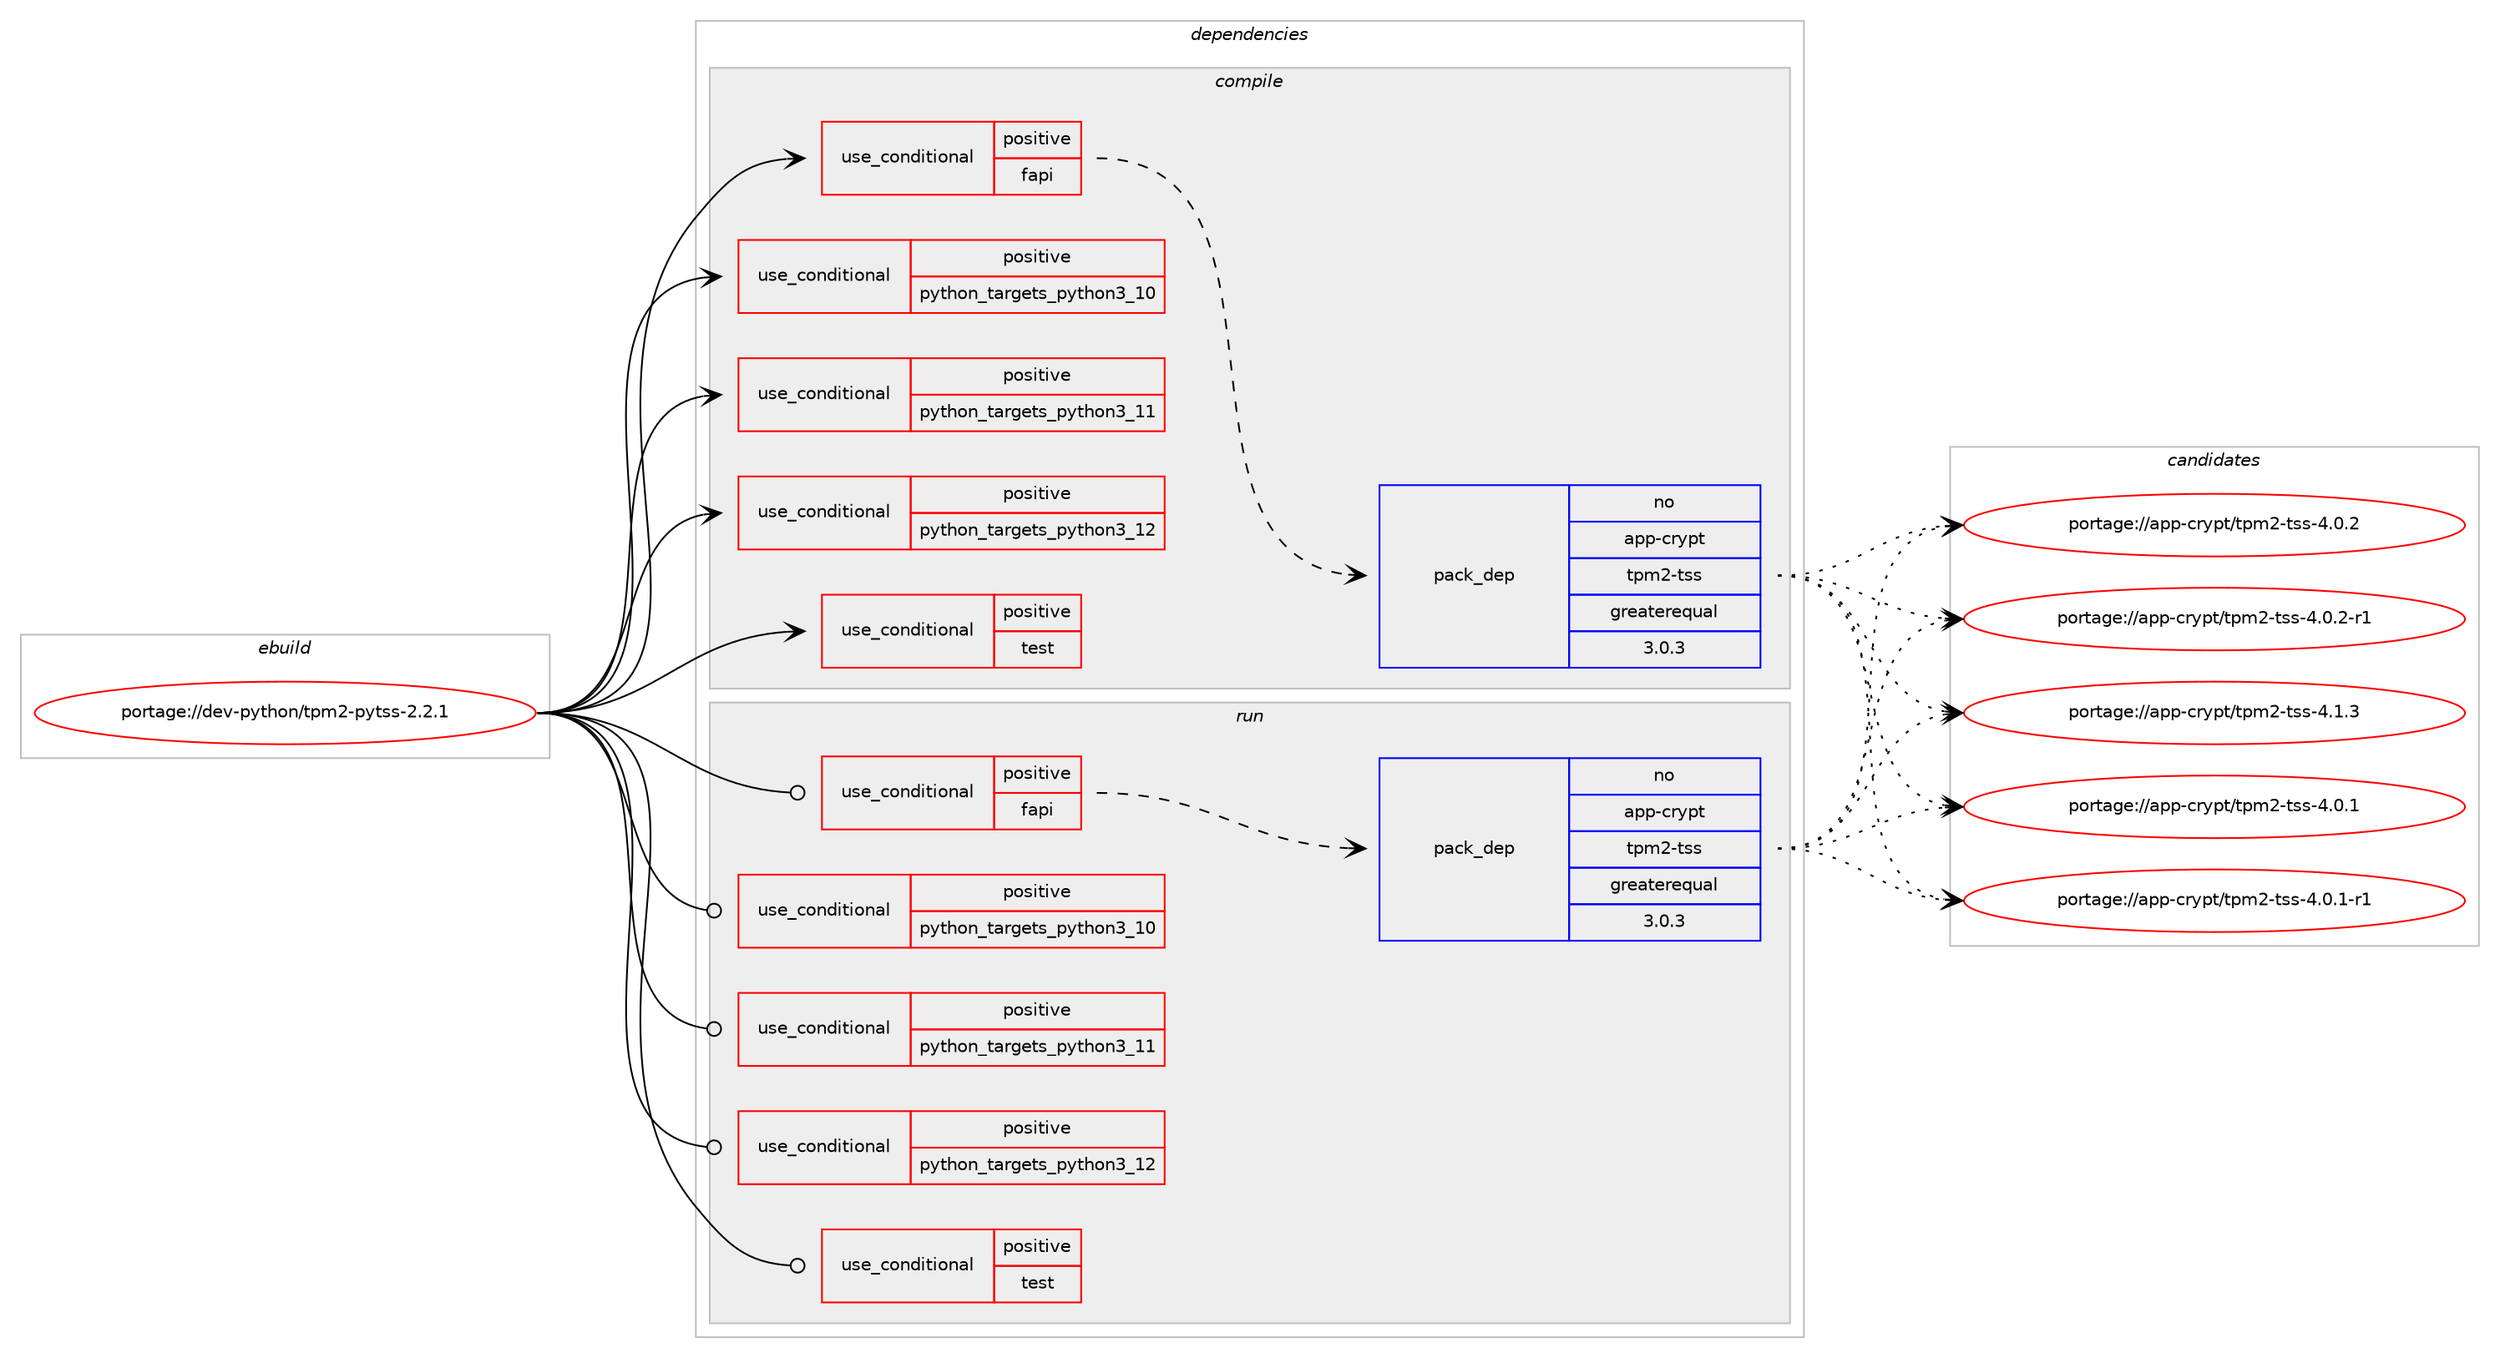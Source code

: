 digraph prolog {

# *************
# Graph options
# *************

newrank=true;
concentrate=true;
compound=true;
graph [rankdir=LR,fontname=Helvetica,fontsize=10,ranksep=1.5];#, ranksep=2.5, nodesep=0.2];
edge  [arrowhead=vee];
node  [fontname=Helvetica,fontsize=10];

# **********
# The ebuild
# **********

subgraph cluster_leftcol {
color=gray;
rank=same;
label=<<i>ebuild</i>>;
id [label="portage://dev-python/tpm2-pytss-2.2.1", color=red, width=4, href="../dev-python/tpm2-pytss-2.2.1.svg"];
}

# ****************
# The dependencies
# ****************

subgraph cluster_midcol {
color=gray;
label=<<i>dependencies</i>>;
subgraph cluster_compile {
fillcolor="#eeeeee";
style=filled;
label=<<i>compile</i>>;
subgraph cond39221 {
dependency83300 [label=<<TABLE BORDER="0" CELLBORDER="1" CELLSPACING="0" CELLPADDING="4"><TR><TD ROWSPAN="3" CELLPADDING="10">use_conditional</TD></TR><TR><TD>positive</TD></TR><TR><TD>fapi</TD></TR></TABLE>>, shape=none, color=red];
subgraph pack42841 {
dependency83301 [label=<<TABLE BORDER="0" CELLBORDER="1" CELLSPACING="0" CELLPADDING="4" WIDTH="220"><TR><TD ROWSPAN="6" CELLPADDING="30">pack_dep</TD></TR><TR><TD WIDTH="110">no</TD></TR><TR><TD>app-crypt</TD></TR><TR><TD>tpm2-tss</TD></TR><TR><TD>greaterequal</TD></TR><TR><TD>3.0.3</TD></TR></TABLE>>, shape=none, color=blue];
}
dependency83300:e -> dependency83301:w [weight=20,style="dashed",arrowhead="vee"];
}
id:e -> dependency83300:w [weight=20,style="solid",arrowhead="vee"];
subgraph cond39222 {
dependency83302 [label=<<TABLE BORDER="0" CELLBORDER="1" CELLSPACING="0" CELLPADDING="4"><TR><TD ROWSPAN="3" CELLPADDING="10">use_conditional</TD></TR><TR><TD>positive</TD></TR><TR><TD>python_targets_python3_10</TD></TR></TABLE>>, shape=none, color=red];
# *** BEGIN UNKNOWN DEPENDENCY TYPE (TODO) ***
# dependency83302 -> package_dependency(portage://dev-python/tpm2-pytss-2.2.1,install,no,dev-lang,python,none,[,,],[slot(3.10)],[])
# *** END UNKNOWN DEPENDENCY TYPE (TODO) ***

}
id:e -> dependency83302:w [weight=20,style="solid",arrowhead="vee"];
subgraph cond39223 {
dependency83303 [label=<<TABLE BORDER="0" CELLBORDER="1" CELLSPACING="0" CELLPADDING="4"><TR><TD ROWSPAN="3" CELLPADDING="10">use_conditional</TD></TR><TR><TD>positive</TD></TR><TR><TD>python_targets_python3_11</TD></TR></TABLE>>, shape=none, color=red];
# *** BEGIN UNKNOWN DEPENDENCY TYPE (TODO) ***
# dependency83303 -> package_dependency(portage://dev-python/tpm2-pytss-2.2.1,install,no,dev-lang,python,none,[,,],[slot(3.11)],[])
# *** END UNKNOWN DEPENDENCY TYPE (TODO) ***

}
id:e -> dependency83303:w [weight=20,style="solid",arrowhead="vee"];
subgraph cond39224 {
dependency83304 [label=<<TABLE BORDER="0" CELLBORDER="1" CELLSPACING="0" CELLPADDING="4"><TR><TD ROWSPAN="3" CELLPADDING="10">use_conditional</TD></TR><TR><TD>positive</TD></TR><TR><TD>python_targets_python3_12</TD></TR></TABLE>>, shape=none, color=red];
# *** BEGIN UNKNOWN DEPENDENCY TYPE (TODO) ***
# dependency83304 -> package_dependency(portage://dev-python/tpm2-pytss-2.2.1,install,no,dev-lang,python,none,[,,],[slot(3.12)],[])
# *** END UNKNOWN DEPENDENCY TYPE (TODO) ***

}
id:e -> dependency83304:w [weight=20,style="solid",arrowhead="vee"];
subgraph cond39225 {
dependency83305 [label=<<TABLE BORDER="0" CELLBORDER="1" CELLSPACING="0" CELLPADDING="4"><TR><TD ROWSPAN="3" CELLPADDING="10">use_conditional</TD></TR><TR><TD>positive</TD></TR><TR><TD>test</TD></TR></TABLE>>, shape=none, color=red];
# *** BEGIN UNKNOWN DEPENDENCY TYPE (TODO) ***
# dependency83305 -> package_dependency(portage://dev-python/tpm2-pytss-2.2.1,install,no,app-crypt,swtpm,none,[,,],[],[])
# *** END UNKNOWN DEPENDENCY TYPE (TODO) ***

}
id:e -> dependency83305:w [weight=20,style="solid",arrowhead="vee"];
# *** BEGIN UNKNOWN DEPENDENCY TYPE (TODO) ***
# id -> package_dependency(portage://dev-python/tpm2-pytss-2.2.1,install,no,app-crypt,tpm2-tss,none,[,,],any_same_slot,[use(equal(fapi),none)])
# *** END UNKNOWN DEPENDENCY TYPE (TODO) ***

}
subgraph cluster_compileandrun {
fillcolor="#eeeeee";
style=filled;
label=<<i>compile and run</i>>;
}
subgraph cluster_run {
fillcolor="#eeeeee";
style=filled;
label=<<i>run</i>>;
subgraph cond39226 {
dependency83306 [label=<<TABLE BORDER="0" CELLBORDER="1" CELLSPACING="0" CELLPADDING="4"><TR><TD ROWSPAN="3" CELLPADDING="10">use_conditional</TD></TR><TR><TD>positive</TD></TR><TR><TD>fapi</TD></TR></TABLE>>, shape=none, color=red];
subgraph pack42842 {
dependency83307 [label=<<TABLE BORDER="0" CELLBORDER="1" CELLSPACING="0" CELLPADDING="4" WIDTH="220"><TR><TD ROWSPAN="6" CELLPADDING="30">pack_dep</TD></TR><TR><TD WIDTH="110">no</TD></TR><TR><TD>app-crypt</TD></TR><TR><TD>tpm2-tss</TD></TR><TR><TD>greaterequal</TD></TR><TR><TD>3.0.3</TD></TR></TABLE>>, shape=none, color=blue];
}
dependency83306:e -> dependency83307:w [weight=20,style="dashed",arrowhead="vee"];
}
id:e -> dependency83306:w [weight=20,style="solid",arrowhead="odot"];
subgraph cond39227 {
dependency83308 [label=<<TABLE BORDER="0" CELLBORDER="1" CELLSPACING="0" CELLPADDING="4"><TR><TD ROWSPAN="3" CELLPADDING="10">use_conditional</TD></TR><TR><TD>positive</TD></TR><TR><TD>python_targets_python3_10</TD></TR></TABLE>>, shape=none, color=red];
# *** BEGIN UNKNOWN DEPENDENCY TYPE (TODO) ***
# dependency83308 -> package_dependency(portage://dev-python/tpm2-pytss-2.2.1,run,no,dev-lang,python,none,[,,],[slot(3.10)],[])
# *** END UNKNOWN DEPENDENCY TYPE (TODO) ***

}
id:e -> dependency83308:w [weight=20,style="solid",arrowhead="odot"];
subgraph cond39228 {
dependency83309 [label=<<TABLE BORDER="0" CELLBORDER="1" CELLSPACING="0" CELLPADDING="4"><TR><TD ROWSPAN="3" CELLPADDING="10">use_conditional</TD></TR><TR><TD>positive</TD></TR><TR><TD>python_targets_python3_11</TD></TR></TABLE>>, shape=none, color=red];
# *** BEGIN UNKNOWN DEPENDENCY TYPE (TODO) ***
# dependency83309 -> package_dependency(portage://dev-python/tpm2-pytss-2.2.1,run,no,dev-lang,python,none,[,,],[slot(3.11)],[])
# *** END UNKNOWN DEPENDENCY TYPE (TODO) ***

}
id:e -> dependency83309:w [weight=20,style="solid",arrowhead="odot"];
subgraph cond39229 {
dependency83310 [label=<<TABLE BORDER="0" CELLBORDER="1" CELLSPACING="0" CELLPADDING="4"><TR><TD ROWSPAN="3" CELLPADDING="10">use_conditional</TD></TR><TR><TD>positive</TD></TR><TR><TD>python_targets_python3_12</TD></TR></TABLE>>, shape=none, color=red];
# *** BEGIN UNKNOWN DEPENDENCY TYPE (TODO) ***
# dependency83310 -> package_dependency(portage://dev-python/tpm2-pytss-2.2.1,run,no,dev-lang,python,none,[,,],[slot(3.12)],[])
# *** END UNKNOWN DEPENDENCY TYPE (TODO) ***

}
id:e -> dependency83310:w [weight=20,style="solid",arrowhead="odot"];
subgraph cond39230 {
dependency83311 [label=<<TABLE BORDER="0" CELLBORDER="1" CELLSPACING="0" CELLPADDING="4"><TR><TD ROWSPAN="3" CELLPADDING="10">use_conditional</TD></TR><TR><TD>positive</TD></TR><TR><TD>test</TD></TR></TABLE>>, shape=none, color=red];
# *** BEGIN UNKNOWN DEPENDENCY TYPE (TODO) ***
# dependency83311 -> package_dependency(portage://dev-python/tpm2-pytss-2.2.1,run,no,app-crypt,swtpm,none,[,,],[],[])
# *** END UNKNOWN DEPENDENCY TYPE (TODO) ***

}
id:e -> dependency83311:w [weight=20,style="solid",arrowhead="odot"];
# *** BEGIN UNKNOWN DEPENDENCY TYPE (TODO) ***
# id -> package_dependency(portage://dev-python/tpm2-pytss-2.2.1,run,no,app-crypt,tpm2-tss,none,[,,],any_same_slot,[use(equal(fapi),none)])
# *** END UNKNOWN DEPENDENCY TYPE (TODO) ***

# *** BEGIN UNKNOWN DEPENDENCY TYPE (TODO) ***
# id -> package_dependency(portage://dev-python/tpm2-pytss-2.2.1,run,no,dev-python,asn1crypto,none,[,,],[],[use(optenable(python_targets_python3_10),negative),use(optenable(python_targets_python3_11),negative),use(optenable(python_targets_python3_12),negative)])
# *** END UNKNOWN DEPENDENCY TYPE (TODO) ***

# *** BEGIN UNKNOWN DEPENDENCY TYPE (TODO) ***
# id -> package_dependency(portage://dev-python/tpm2-pytss-2.2.1,run,no,dev-python,cffi,none,[,,],[],[use(optenable(python_targets_python3_10),negative),use(optenable(python_targets_python3_11),negative),use(optenable(python_targets_python3_12),negative)])
# *** END UNKNOWN DEPENDENCY TYPE (TODO) ***

# *** BEGIN UNKNOWN DEPENDENCY TYPE (TODO) ***
# id -> package_dependency(portage://dev-python/tpm2-pytss-2.2.1,run,no,dev-python,cryptography,none,[,,],[],[use(optenable(python_targets_python3_10),negative),use(optenable(python_targets_python3_11),negative),use(optenable(python_targets_python3_12),negative)])
# *** END UNKNOWN DEPENDENCY TYPE (TODO) ***

# *** BEGIN UNKNOWN DEPENDENCY TYPE (TODO) ***
# id -> package_dependency(portage://dev-python/tpm2-pytss-2.2.1,run,no,dev-python,pycparser,none,[,,],[],[use(optenable(python_targets_python3_10),negative),use(optenable(python_targets_python3_11),negative),use(optenable(python_targets_python3_12),negative)])
# *** END UNKNOWN DEPENDENCY TYPE (TODO) ***

# *** BEGIN UNKNOWN DEPENDENCY TYPE (TODO) ***
# id -> package_dependency(portage://dev-python/tpm2-pytss-2.2.1,run,no,dev-python,pyyaml,none,[,,],[],[use(optenable(python_targets_python3_10),negative),use(optenable(python_targets_python3_11),negative),use(optenable(python_targets_python3_12),negative)])
# *** END UNKNOWN DEPENDENCY TYPE (TODO) ***

}
}

# **************
# The candidates
# **************

subgraph cluster_choices {
rank=same;
color=gray;
label=<<i>candidates</i>>;

subgraph choice42841 {
color=black;
nodesep=1;
choice971121124599114121112116471161121095045116115115455246484649 [label="portage://app-crypt/tpm2-tss-4.0.1", color=red, width=4,href="../app-crypt/tpm2-tss-4.0.1.svg"];
choice9711211245991141211121164711611210950451161151154552464846494511449 [label="portage://app-crypt/tpm2-tss-4.0.1-r1", color=red, width=4,href="../app-crypt/tpm2-tss-4.0.1-r1.svg"];
choice971121124599114121112116471161121095045116115115455246484650 [label="portage://app-crypt/tpm2-tss-4.0.2", color=red, width=4,href="../app-crypt/tpm2-tss-4.0.2.svg"];
choice9711211245991141211121164711611210950451161151154552464846504511449 [label="portage://app-crypt/tpm2-tss-4.0.2-r1", color=red, width=4,href="../app-crypt/tpm2-tss-4.0.2-r1.svg"];
choice971121124599114121112116471161121095045116115115455246494651 [label="portage://app-crypt/tpm2-tss-4.1.3", color=red, width=4,href="../app-crypt/tpm2-tss-4.1.3.svg"];
dependency83301:e -> choice971121124599114121112116471161121095045116115115455246484649:w [style=dotted,weight="100"];
dependency83301:e -> choice9711211245991141211121164711611210950451161151154552464846494511449:w [style=dotted,weight="100"];
dependency83301:e -> choice971121124599114121112116471161121095045116115115455246484650:w [style=dotted,weight="100"];
dependency83301:e -> choice9711211245991141211121164711611210950451161151154552464846504511449:w [style=dotted,weight="100"];
dependency83301:e -> choice971121124599114121112116471161121095045116115115455246494651:w [style=dotted,weight="100"];
}
subgraph choice42842 {
color=black;
nodesep=1;
choice971121124599114121112116471161121095045116115115455246484649 [label="portage://app-crypt/tpm2-tss-4.0.1", color=red, width=4,href="../app-crypt/tpm2-tss-4.0.1.svg"];
choice9711211245991141211121164711611210950451161151154552464846494511449 [label="portage://app-crypt/tpm2-tss-4.0.1-r1", color=red, width=4,href="../app-crypt/tpm2-tss-4.0.1-r1.svg"];
choice971121124599114121112116471161121095045116115115455246484650 [label="portage://app-crypt/tpm2-tss-4.0.2", color=red, width=4,href="../app-crypt/tpm2-tss-4.0.2.svg"];
choice9711211245991141211121164711611210950451161151154552464846504511449 [label="portage://app-crypt/tpm2-tss-4.0.2-r1", color=red, width=4,href="../app-crypt/tpm2-tss-4.0.2-r1.svg"];
choice971121124599114121112116471161121095045116115115455246494651 [label="portage://app-crypt/tpm2-tss-4.1.3", color=red, width=4,href="../app-crypt/tpm2-tss-4.1.3.svg"];
dependency83307:e -> choice971121124599114121112116471161121095045116115115455246484649:w [style=dotted,weight="100"];
dependency83307:e -> choice9711211245991141211121164711611210950451161151154552464846494511449:w [style=dotted,weight="100"];
dependency83307:e -> choice971121124599114121112116471161121095045116115115455246484650:w [style=dotted,weight="100"];
dependency83307:e -> choice9711211245991141211121164711611210950451161151154552464846504511449:w [style=dotted,weight="100"];
dependency83307:e -> choice971121124599114121112116471161121095045116115115455246494651:w [style=dotted,weight="100"];
}
}

}
